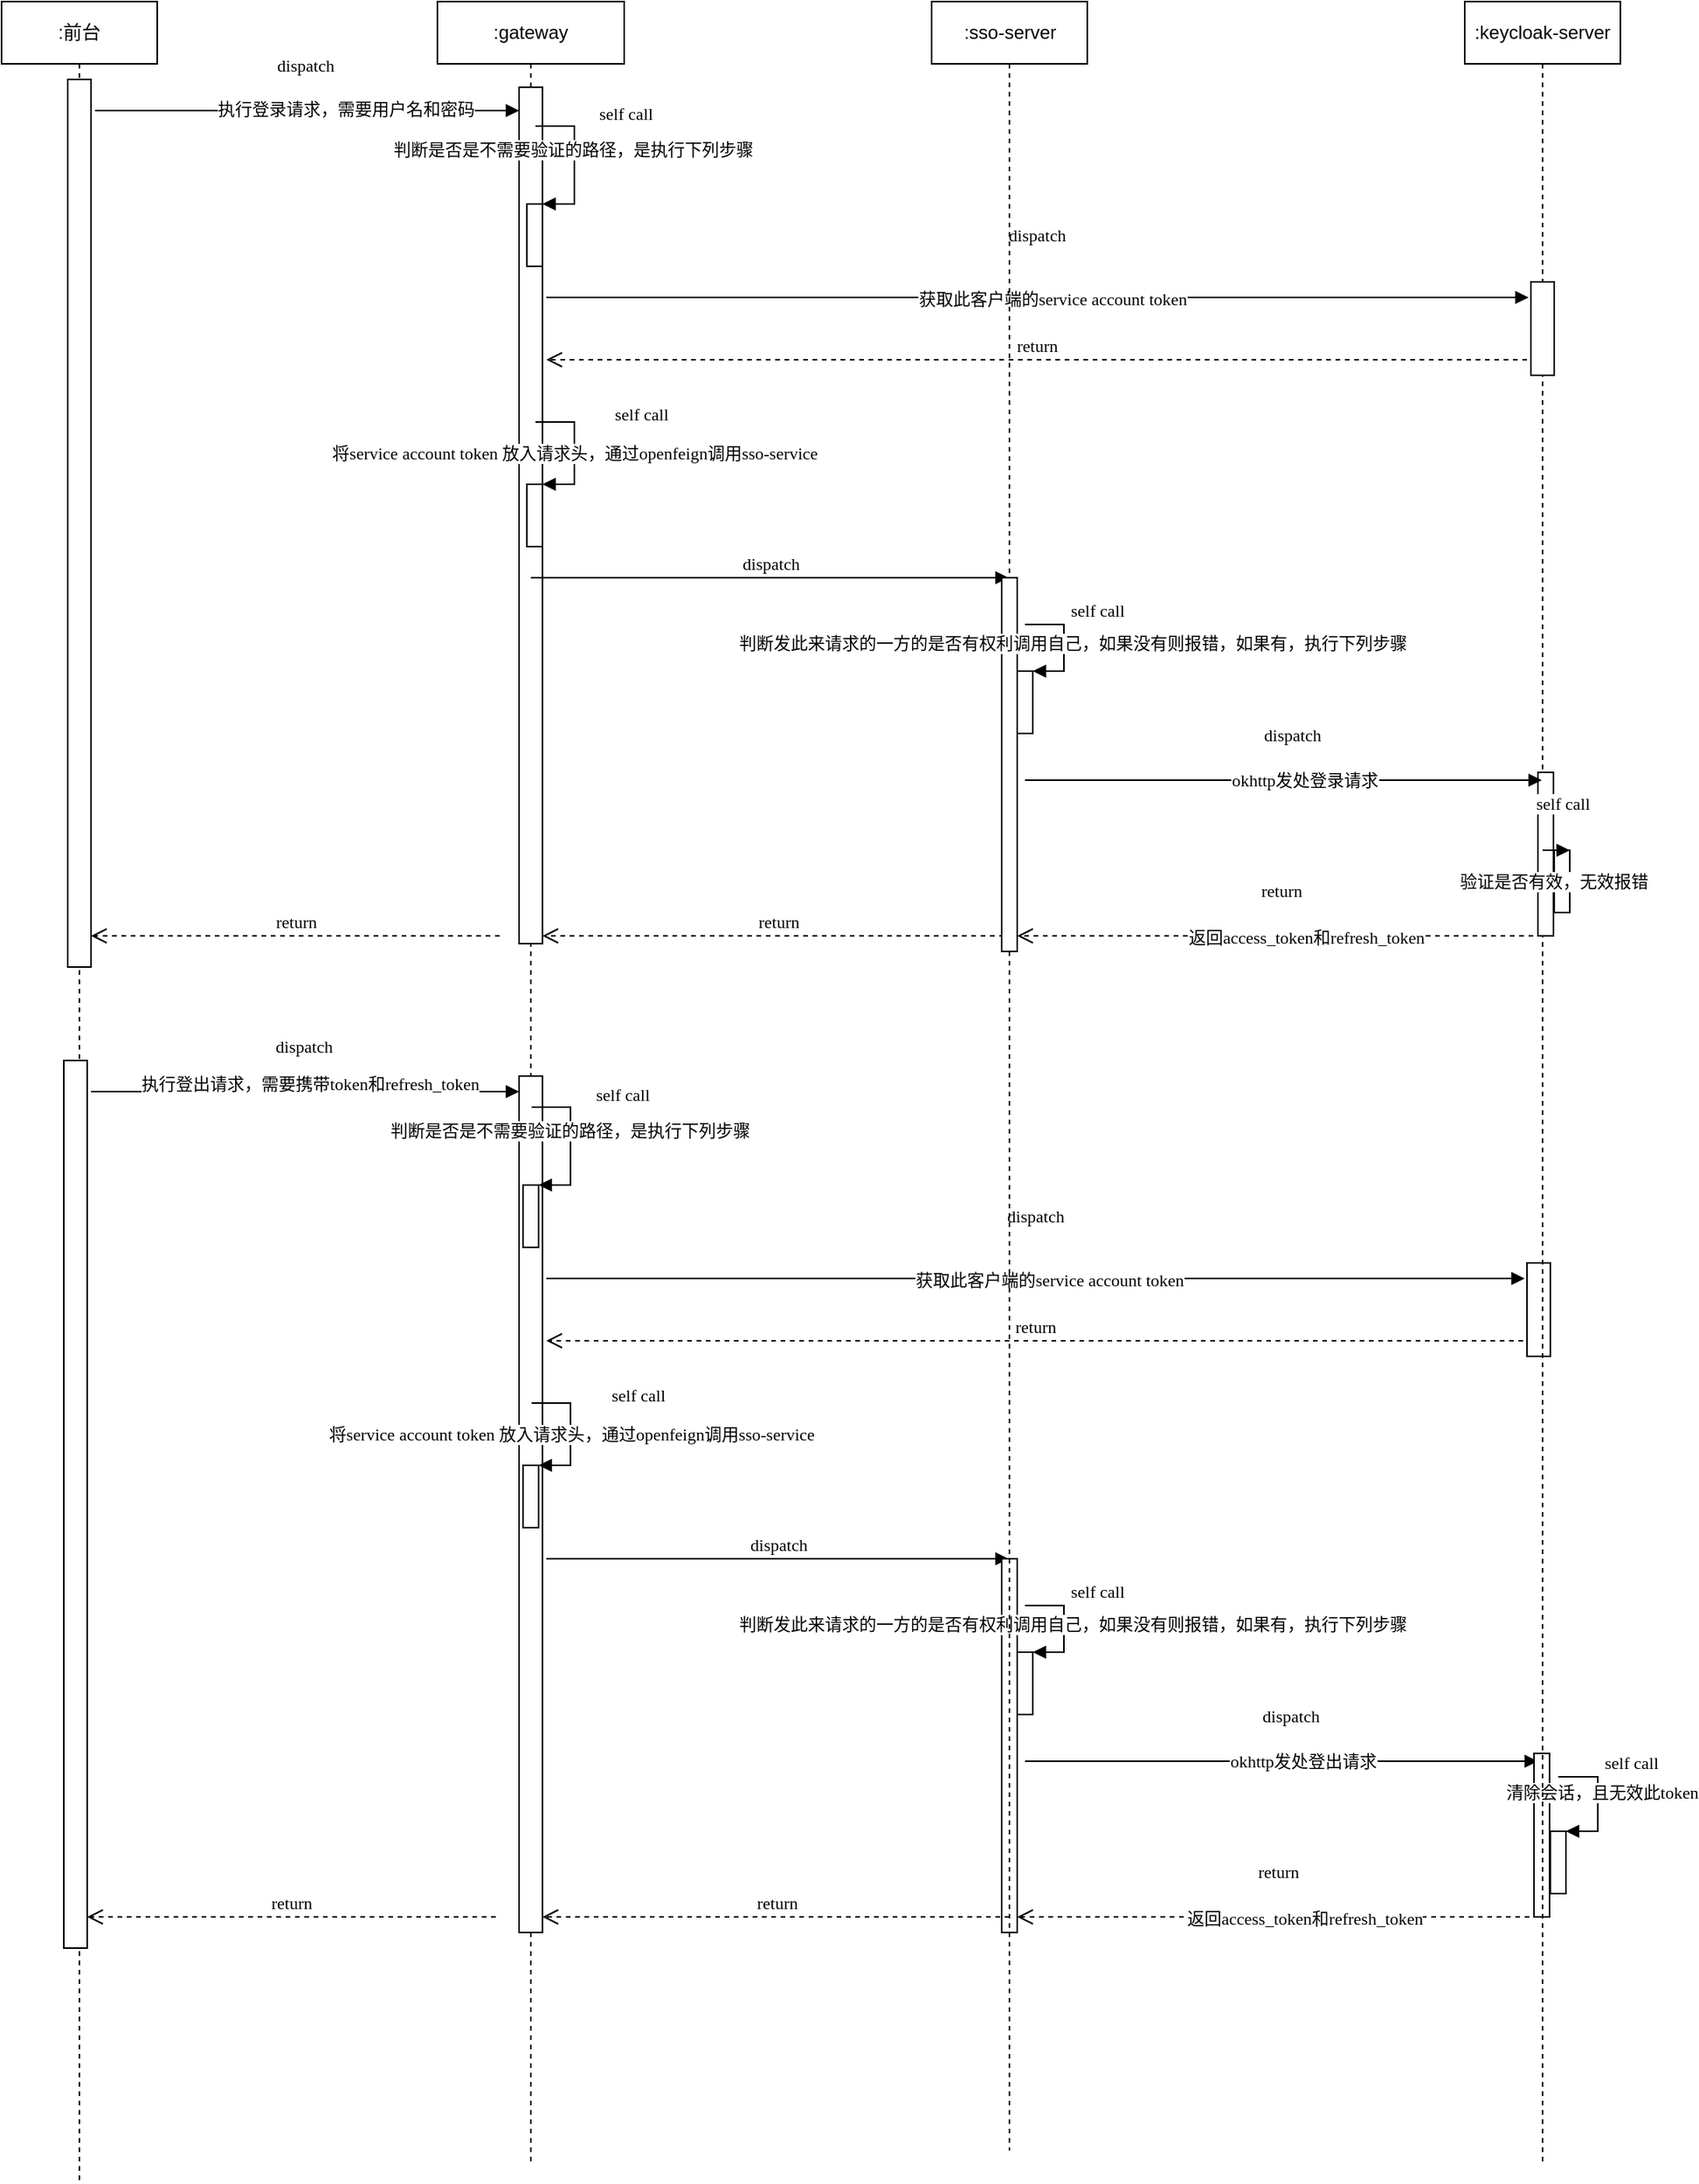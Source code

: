 <mxfile version="14.1.9" type="github">
  <diagram id="2YiFPJz1SB312BxSUlOT" name="Page-1">
    <mxGraphModel dx="1422" dy="762" grid="1" gridSize="10" guides="1" tooltips="1" connect="1" arrows="1" fold="1" page="1" pageScale="1" pageWidth="827" pageHeight="1169" math="0" shadow="0">
      <root>
        <mxCell id="0" />
        <mxCell id="1" parent="0" />
        <mxCell id="nPhlUC0xSRW4TfiQstkK-1" value=":前台" style="shape=umlLifeline;perimeter=lifelinePerimeter;whiteSpace=wrap;html=1;container=1;collapsible=0;recursiveResize=0;outlineConnect=0;" parent="1" vertex="1">
          <mxGeometry x="20" width="100" height="1400" as="geometry" />
        </mxCell>
        <mxCell id="IG3FBpjwl3Gu4T_X83VF-15" value="dispatch" style="html=1;verticalAlign=bottom;endArrow=block;fontFamily=Verdana;" parent="nPhlUC0xSRW4TfiQstkK-1" target="IG3FBpjwl3Gu4T_X83VF-5" edge="1">
          <mxGeometry x="-0.009" y="20" width="80" relative="1" as="geometry">
            <mxPoint x="60" y="70" as="sourcePoint" />
            <mxPoint x="140" y="70" as="targetPoint" />
            <mxPoint as="offset" />
          </mxGeometry>
        </mxCell>
        <mxCell id="IG3FBpjwl3Gu4T_X83VF-17" value="执行登录请求，需要用户名和密码" style="edgeLabel;html=1;align=center;verticalAlign=middle;resizable=0;points=[];fontFamily=Verdana;" parent="IG3FBpjwl3Gu4T_X83VF-15" vertex="1" connectable="0">
          <mxGeometry x="0.18" y="1" relative="1" as="geometry">
            <mxPoint as="offset" />
          </mxGeometry>
        </mxCell>
        <mxCell id="IG3FBpjwl3Gu4T_X83VF-1" value="" style="html=1;points=[];perimeter=orthogonalPerimeter;" parent="nPhlUC0xSRW4TfiQstkK-1" vertex="1">
          <mxGeometry x="42.5" y="50" width="15" height="570" as="geometry" />
        </mxCell>
        <mxCell id="IG3FBpjwl3Gu4T_X83VF-4" value=":gateway" style="shape=umlLifeline;perimeter=lifelinePerimeter;whiteSpace=wrap;html=1;container=1;collapsible=0;recursiveResize=0;outlineConnect=0;" parent="1" vertex="1">
          <mxGeometry x="300" width="120" height="1390" as="geometry" />
        </mxCell>
        <mxCell id="IG3FBpjwl3Gu4T_X83VF-5" value="" style="html=1;points=[];perimeter=orthogonalPerimeter;" parent="IG3FBpjwl3Gu4T_X83VF-4" vertex="1">
          <mxGeometry x="52.5" y="55" width="15" height="550" as="geometry" />
        </mxCell>
        <mxCell id="IG3FBpjwl3Gu4T_X83VF-28" value="" style="html=1;points=[];perimeter=orthogonalPerimeter;fontFamily=Verdana;" parent="IG3FBpjwl3Gu4T_X83VF-4" vertex="1">
          <mxGeometry x="57.5" y="130" width="10" height="40" as="geometry" />
        </mxCell>
        <mxCell id="IG3FBpjwl3Gu4T_X83VF-29" value="self call" style="edgeStyle=orthogonalEdgeStyle;html=1;align=left;spacingLeft=2;endArrow=block;rounded=0;entryX=1;entryY=0;fontFamily=Verdana;" parent="IG3FBpjwl3Gu4T_X83VF-4" target="IG3FBpjwl3Gu4T_X83VF-28" edge="1">
          <mxGeometry x="-0.231" y="23" relative="1" as="geometry">
            <mxPoint x="63" y="80" as="sourcePoint" />
            <Array as="points">
              <mxPoint x="88" y="80" />
            </Array>
            <mxPoint x="-11" y="-20" as="offset" />
          </mxGeometry>
        </mxCell>
        <mxCell id="IG3FBpjwl3Gu4T_X83VF-31" value="判断是否是不需要验证的路径，是执行下列步骤" style="edgeLabel;html=1;align=center;verticalAlign=middle;resizable=0;points=[];fontFamily=Verdana;" parent="IG3FBpjwl3Gu4T_X83VF-29" vertex="1" connectable="0">
          <mxGeometry x="-0.161" y="-1" relative="1" as="geometry">
            <mxPoint as="offset" />
          </mxGeometry>
        </mxCell>
        <mxCell id="IG3FBpjwl3Gu4T_X83VF-32" value="dispatch" style="html=1;verticalAlign=bottom;endArrow=block;fontFamily=Verdana;" parent="IG3FBpjwl3Gu4T_X83VF-4" edge="1">
          <mxGeometry x="-0.002" y="31" width="80" relative="1" as="geometry">
            <mxPoint x="70" y="190" as="sourcePoint" />
            <mxPoint x="701" y="190" as="targetPoint" />
            <mxPoint as="offset" />
          </mxGeometry>
        </mxCell>
        <mxCell id="IG3FBpjwl3Gu4T_X83VF-33" value="获取此客户端的service account token" style="edgeLabel;html=1;align=center;verticalAlign=middle;resizable=0;points=[];fontFamily=Verdana;" parent="IG3FBpjwl3Gu4T_X83VF-32" vertex="1" connectable="0">
          <mxGeometry x="0.028" y="-1" relative="1" as="geometry">
            <mxPoint as="offset" />
          </mxGeometry>
        </mxCell>
        <mxCell id="IG3FBpjwl3Gu4T_X83VF-35" value="" style="html=1;points=[];perimeter=orthogonalPerimeter;fontFamily=Verdana;" parent="IG3FBpjwl3Gu4T_X83VF-4" vertex="1">
          <mxGeometry x="57.5" y="310" width="10" height="40" as="geometry" />
        </mxCell>
        <mxCell id="IG3FBpjwl3Gu4T_X83VF-36" value="self call" style="edgeStyle=orthogonalEdgeStyle;html=1;align=left;spacingLeft=2;endArrow=block;rounded=0;entryX=1;entryY=0;fontFamily=Verdana;" parent="IG3FBpjwl3Gu4T_X83VF-4" target="IG3FBpjwl3Gu4T_X83VF-35" edge="1">
          <mxGeometry x="-0.231" y="24" relative="1" as="geometry">
            <mxPoint x="68" y="270" as="sourcePoint" />
            <Array as="points">
              <mxPoint x="63" y="270" />
              <mxPoint x="88" y="270" />
              <mxPoint x="88" y="320" />
            </Array>
            <mxPoint x="-2" y="-10" as="offset" />
          </mxGeometry>
        </mxCell>
        <mxCell id="IG3FBpjwl3Gu4T_X83VF-37" value="将service account token 放入请求头，通过openfeign调用sso-service" style="edgeLabel;html=1;align=center;verticalAlign=middle;resizable=0;points=[];fontFamily=Verdana;" parent="IG3FBpjwl3Gu4T_X83VF-36" vertex="1" connectable="0">
          <mxGeometry x="-0.182" relative="1" as="geometry">
            <mxPoint y="12.79" as="offset" />
          </mxGeometry>
        </mxCell>
        <mxCell id="IG3FBpjwl3Gu4T_X83VF-39" value="dispatch" style="html=1;verticalAlign=bottom;endArrow=block;fontFamily=Verdana;" parent="IG3FBpjwl3Gu4T_X83VF-4" target="IG3FBpjwl3Gu4T_X83VF-18" edge="1">
          <mxGeometry width="80" relative="1" as="geometry">
            <mxPoint x="60" y="370" as="sourcePoint" />
            <mxPoint x="140" y="370" as="targetPoint" />
          </mxGeometry>
        </mxCell>
        <mxCell id="IJelXBSJ-IOQ2__WsTzv-2" value="dispatch" style="html=1;verticalAlign=bottom;endArrow=block;fontFamily=Verdana;" edge="1" target="IJelXBSJ-IOQ2__WsTzv-5" parent="IG3FBpjwl3Gu4T_X83VF-4">
          <mxGeometry x="-0.009" y="20" width="80" relative="1" as="geometry">
            <mxPoint x="-222.5" y="700" as="sourcePoint" />
            <mxPoint x="-162.5" y="700" as="targetPoint" />
            <mxPoint as="offset" />
          </mxGeometry>
        </mxCell>
        <mxCell id="IJelXBSJ-IOQ2__WsTzv-3" value="执行登出请求，需要携带token和refresh_token" style="edgeLabel;html=1;align=center;verticalAlign=middle;resizable=0;points=[];fontFamily=Verdana;" vertex="1" connectable="0" parent="IJelXBSJ-IOQ2__WsTzv-2">
          <mxGeometry x="0.18" y="1" relative="1" as="geometry">
            <mxPoint x="-22.5" y="-4" as="offset" />
          </mxGeometry>
        </mxCell>
        <mxCell id="IJelXBSJ-IOQ2__WsTzv-4" value="" style="html=1;points=[];perimeter=orthogonalPerimeter;" vertex="1" parent="IG3FBpjwl3Gu4T_X83VF-4">
          <mxGeometry x="-240" y="680" width="15" height="570" as="geometry" />
        </mxCell>
        <mxCell id="IJelXBSJ-IOQ2__WsTzv-5" value="" style="html=1;points=[];perimeter=orthogonalPerimeter;" vertex="1" parent="IG3FBpjwl3Gu4T_X83VF-4">
          <mxGeometry x="52.5" y="690" width="15" height="550" as="geometry" />
        </mxCell>
        <mxCell id="IJelXBSJ-IOQ2__WsTzv-6" value="" style="html=1;points=[];perimeter=orthogonalPerimeter;fontFamily=Verdana;" vertex="1" parent="IG3FBpjwl3Gu4T_X83VF-4">
          <mxGeometry x="55" y="760" width="10" height="40" as="geometry" />
        </mxCell>
        <mxCell id="IJelXBSJ-IOQ2__WsTzv-7" value="self call" style="edgeStyle=orthogonalEdgeStyle;html=1;align=left;spacingLeft=2;endArrow=block;rounded=0;entryX=1;entryY=0;fontFamily=Verdana;" edge="1" target="IJelXBSJ-IOQ2__WsTzv-6" parent="IG3FBpjwl3Gu4T_X83VF-4">
          <mxGeometry x="-0.231" y="23" relative="1" as="geometry">
            <mxPoint x="60.5" y="710" as="sourcePoint" />
            <Array as="points">
              <mxPoint x="85.5" y="710" />
            </Array>
            <mxPoint x="-11" y="-20" as="offset" />
          </mxGeometry>
        </mxCell>
        <mxCell id="IJelXBSJ-IOQ2__WsTzv-8" value="判断是否是不需要验证的路径，是执行下列步骤" style="edgeLabel;html=1;align=center;verticalAlign=middle;resizable=0;points=[];fontFamily=Verdana;" vertex="1" connectable="0" parent="IJelXBSJ-IOQ2__WsTzv-7">
          <mxGeometry x="-0.161" y="-1" relative="1" as="geometry">
            <mxPoint as="offset" />
          </mxGeometry>
        </mxCell>
        <mxCell id="IJelXBSJ-IOQ2__WsTzv-9" value="dispatch" style="html=1;verticalAlign=bottom;endArrow=block;fontFamily=Verdana;" edge="1" parent="IG3FBpjwl3Gu4T_X83VF-4">
          <mxGeometry x="-0.002" y="31" width="80" relative="1" as="geometry">
            <mxPoint x="70" y="820" as="sourcePoint" />
            <mxPoint x="698.5" y="820" as="targetPoint" />
            <mxPoint as="offset" />
          </mxGeometry>
        </mxCell>
        <mxCell id="IJelXBSJ-IOQ2__WsTzv-10" value="获取此客户端的service account token" style="edgeLabel;html=1;align=center;verticalAlign=middle;resizable=0;points=[];fontFamily=Verdana;" vertex="1" connectable="0" parent="IJelXBSJ-IOQ2__WsTzv-9">
          <mxGeometry x="0.028" y="-1" relative="1" as="geometry">
            <mxPoint as="offset" />
          </mxGeometry>
        </mxCell>
        <mxCell id="IJelXBSJ-IOQ2__WsTzv-11" value="" style="html=1;points=[];perimeter=orthogonalPerimeter;fontFamily=Verdana;" vertex="1" parent="IG3FBpjwl3Gu4T_X83VF-4">
          <mxGeometry x="55" y="940" width="10" height="40" as="geometry" />
        </mxCell>
        <mxCell id="IJelXBSJ-IOQ2__WsTzv-12" value="self call" style="edgeStyle=orthogonalEdgeStyle;html=1;align=left;spacingLeft=2;endArrow=block;rounded=0;entryX=1;entryY=0;fontFamily=Verdana;" edge="1" target="IJelXBSJ-IOQ2__WsTzv-11" parent="IG3FBpjwl3Gu4T_X83VF-4">
          <mxGeometry x="-0.231" y="24" relative="1" as="geometry">
            <mxPoint x="65.5" y="900" as="sourcePoint" />
            <Array as="points">
              <mxPoint x="60.5" y="900" />
              <mxPoint x="85.5" y="900" />
              <mxPoint x="85.5" y="950" />
            </Array>
            <mxPoint x="-2" y="-10" as="offset" />
          </mxGeometry>
        </mxCell>
        <mxCell id="IJelXBSJ-IOQ2__WsTzv-13" value="将service account token 放入请求头，通过openfeign调用sso-service" style="edgeLabel;html=1;align=center;verticalAlign=middle;resizable=0;points=[];fontFamily=Verdana;" vertex="1" connectable="0" parent="IJelXBSJ-IOQ2__WsTzv-12">
          <mxGeometry x="-0.182" relative="1" as="geometry">
            <mxPoint y="12.79" as="offset" />
          </mxGeometry>
        </mxCell>
        <mxCell id="IJelXBSJ-IOQ2__WsTzv-14" value="dispatch" style="html=1;verticalAlign=bottom;endArrow=block;fontFamily=Verdana;" edge="1" parent="IG3FBpjwl3Gu4T_X83VF-4">
          <mxGeometry width="80" relative="1" as="geometry">
            <mxPoint x="70" y="1000" as="sourcePoint" />
            <mxPoint x="367" y="1000" as="targetPoint" />
          </mxGeometry>
        </mxCell>
        <mxCell id="IJelXBSJ-IOQ2__WsTzv-15" value="" style="html=1;points=[];perimeter=orthogonalPerimeter;fontFamily=Verdana;" vertex="1" parent="IG3FBpjwl3Gu4T_X83VF-4">
          <mxGeometry x="362.5" y="1000" width="10" height="240" as="geometry" />
        </mxCell>
        <mxCell id="IJelXBSJ-IOQ2__WsTzv-16" value="" style="html=1;points=[];perimeter=orthogonalPerimeter;fontFamily=Verdana;" vertex="1" parent="IG3FBpjwl3Gu4T_X83VF-4">
          <mxGeometry x="372.5" y="1060" width="10" height="40" as="geometry" />
        </mxCell>
        <mxCell id="IJelXBSJ-IOQ2__WsTzv-17" value="self call" style="edgeStyle=orthogonalEdgeStyle;html=1;align=left;spacingLeft=2;endArrow=block;rounded=0;entryX=1;entryY=0;fontFamily=Verdana;" edge="1" target="IJelXBSJ-IOQ2__WsTzv-16" parent="IG3FBpjwl3Gu4T_X83VF-4">
          <mxGeometry x="-0.231" y="-10" relative="1" as="geometry">
            <mxPoint x="382.5" y="1030" as="sourcePoint" />
            <Array as="points">
              <mxPoint x="377.5" y="1030" />
              <mxPoint x="402.5" y="1030" />
              <mxPoint x="402.5" y="1060" />
            </Array>
            <mxPoint x="10" y="-10" as="offset" />
          </mxGeometry>
        </mxCell>
        <mxCell id="IJelXBSJ-IOQ2__WsTzv-18" value="判断发此来请求的一方的是否有权利调用自己，如果没有则报错，如果有，执行下列步骤" style="edgeLabel;html=1;align=center;verticalAlign=middle;resizable=0;points=[];fontFamily=Verdana;" vertex="1" connectable="0" parent="IJelXBSJ-IOQ2__WsTzv-17">
          <mxGeometry x="-0.193" relative="1" as="geometry">
            <mxPoint x="5" y="8.79" as="offset" />
          </mxGeometry>
        </mxCell>
        <mxCell id="IJelXBSJ-IOQ2__WsTzv-19" value="dispatch" style="html=1;verticalAlign=bottom;endArrow=block;fontFamily=Verdana;" edge="1" parent="IG3FBpjwl3Gu4T_X83VF-4">
          <mxGeometry x="0.032" y="20" width="80" relative="1" as="geometry">
            <mxPoint x="377.5" y="1130" as="sourcePoint" />
            <mxPoint x="707" y="1130" as="targetPoint" />
            <mxPoint as="offset" />
          </mxGeometry>
        </mxCell>
        <mxCell id="IJelXBSJ-IOQ2__WsTzv-20" value="okhttp发处登出请求" style="edgeLabel;html=1;align=center;verticalAlign=middle;resizable=0;points=[];fontFamily=Verdana;" vertex="1" connectable="0" parent="IJelXBSJ-IOQ2__WsTzv-19">
          <mxGeometry x="0.082" relative="1" as="geometry">
            <mxPoint as="offset" />
          </mxGeometry>
        </mxCell>
        <mxCell id="IJelXBSJ-IOQ2__WsTzv-21" value="" style="html=1;points=[];perimeter=orthogonalPerimeter;" vertex="1" parent="IG3FBpjwl3Gu4T_X83VF-4">
          <mxGeometry x="700" y="810" width="15" height="60" as="geometry" />
        </mxCell>
        <mxCell id="IJelXBSJ-IOQ2__WsTzv-22" value="" style="html=1;points=[];perimeter=orthogonalPerimeter;fontFamily=Verdana;" vertex="1" parent="IG3FBpjwl3Gu4T_X83VF-4">
          <mxGeometry x="704.5" y="1125" width="10" height="105" as="geometry" />
        </mxCell>
        <mxCell id="IJelXBSJ-IOQ2__WsTzv-23" value="" style="html=1;points=[];perimeter=orthogonalPerimeter;fontFamily=Verdana;" vertex="1" parent="IG3FBpjwl3Gu4T_X83VF-4">
          <mxGeometry x="715" y="1175" width="10" height="40" as="geometry" />
        </mxCell>
        <mxCell id="IJelXBSJ-IOQ2__WsTzv-24" value="self call" style="edgeStyle=orthogonalEdgeStyle;html=1;align=left;spacingLeft=2;endArrow=block;rounded=0;entryX=1;entryY=0;fontFamily=Verdana;" edge="1" target="IJelXBSJ-IOQ2__WsTzv-23" parent="IG3FBpjwl3Gu4T_X83VF-4">
          <mxGeometry x="-0.232" y="15" relative="1" as="geometry">
            <mxPoint x="720" y="1140" as="sourcePoint" />
            <Array as="points">
              <mxPoint x="745.5" y="1140" />
              <mxPoint x="745.5" y="1175" />
            </Array>
            <mxPoint x="-15" y="-15" as="offset" />
          </mxGeometry>
        </mxCell>
        <mxCell id="IJelXBSJ-IOQ2__WsTzv-25" value="清除会话，且无效此token" style="edgeLabel;html=1;align=center;verticalAlign=middle;resizable=0;points=[];fontFamily=Verdana;" vertex="1" connectable="0" parent="IJelXBSJ-IOQ2__WsTzv-24">
          <mxGeometry x="-0.22" y="2" relative="1" as="geometry">
            <mxPoint y="3.5" as="offset" />
          </mxGeometry>
        </mxCell>
        <mxCell id="IJelXBSJ-IOQ2__WsTzv-26" value="return" style="html=1;verticalAlign=bottom;endArrow=open;dashed=1;endSize=8;fontFamily=Verdana;" edge="1" parent="IG3FBpjwl3Gu4T_X83VF-4">
          <mxGeometry relative="1" as="geometry">
            <mxPoint x="697.5" y="860" as="sourcePoint" />
            <mxPoint x="70" y="860" as="targetPoint" />
          </mxGeometry>
        </mxCell>
        <mxCell id="IJelXBSJ-IOQ2__WsTzv-27" value="return" style="html=1;verticalAlign=bottom;endArrow=open;dashed=1;endSize=8;fontFamily=Verdana;" edge="1" target="IJelXBSJ-IOQ2__WsTzv-15" parent="IG3FBpjwl3Gu4T_X83VF-4">
          <mxGeometry x="-0.001" y="-20" relative="1" as="geometry">
            <mxPoint x="707.5" y="1230" as="sourcePoint" />
            <mxPoint x="377.5" y="1230" as="targetPoint" />
            <mxPoint as="offset" />
          </mxGeometry>
        </mxCell>
        <mxCell id="IJelXBSJ-IOQ2__WsTzv-28" value="返回access_token和refresh_token" style="edgeLabel;html=1;align=center;verticalAlign=middle;resizable=0;points=[];fontFamily=Verdana;" vertex="1" connectable="0" parent="IJelXBSJ-IOQ2__WsTzv-27">
          <mxGeometry x="-0.1" y="1" relative="1" as="geometry">
            <mxPoint as="offset" />
          </mxGeometry>
        </mxCell>
        <mxCell id="IJelXBSJ-IOQ2__WsTzv-29" value="return" style="html=1;verticalAlign=bottom;endArrow=open;dashed=1;endSize=8;fontFamily=Verdana;" edge="1" target="IJelXBSJ-IOQ2__WsTzv-5" parent="IG3FBpjwl3Gu4T_X83VF-4">
          <mxGeometry relative="1" as="geometry">
            <mxPoint x="367.5" y="1230" as="sourcePoint" />
            <mxPoint x="287.5" y="1230" as="targetPoint" />
          </mxGeometry>
        </mxCell>
        <mxCell id="IJelXBSJ-IOQ2__WsTzv-30" value="return" style="html=1;verticalAlign=bottom;endArrow=open;dashed=1;endSize=8;fontFamily=Verdana;" edge="1" target="IJelXBSJ-IOQ2__WsTzv-4" parent="IG3FBpjwl3Gu4T_X83VF-4">
          <mxGeometry relative="1" as="geometry">
            <mxPoint x="37.5" y="1230" as="sourcePoint" />
            <mxPoint x="-42.5" y="1230" as="targetPoint" />
          </mxGeometry>
        </mxCell>
        <mxCell id="IG3FBpjwl3Gu4T_X83VF-20" value=":keycloak-server" style="shape=umlLifeline;perimeter=lifelinePerimeter;whiteSpace=wrap;html=1;container=1;collapsible=0;recursiveResize=0;outlineConnect=0;" parent="1" vertex="1">
          <mxGeometry x="960" width="100" height="1390" as="geometry" />
        </mxCell>
        <mxCell id="IG3FBpjwl3Gu4T_X83VF-21" value="" style="html=1;points=[];perimeter=orthogonalPerimeter;" parent="IG3FBpjwl3Gu4T_X83VF-20" vertex="1">
          <mxGeometry x="42.5" y="180" width="15" height="60" as="geometry" />
        </mxCell>
        <mxCell id="IG3FBpjwl3Gu4T_X83VF-45" value="" style="html=1;points=[];perimeter=orthogonalPerimeter;fontFamily=Verdana;" parent="IG3FBpjwl3Gu4T_X83VF-20" vertex="1">
          <mxGeometry x="47" y="495" width="10" height="105" as="geometry" />
        </mxCell>
        <mxCell id="IG3FBpjwl3Gu4T_X83VF-47" value="" style="html=1;points=[];perimeter=orthogonalPerimeter;fontFamily=Verdana;" parent="IG3FBpjwl3Gu4T_X83VF-20" vertex="1">
          <mxGeometry x="57.5" y="545" width="10" height="40" as="geometry" />
        </mxCell>
        <mxCell id="IG3FBpjwl3Gu4T_X83VF-48" value="self call" style="edgeStyle=orthogonalEdgeStyle;html=1;align=left;spacingLeft=2;endArrow=block;rounded=0;entryX=1;entryY=0;fontFamily=Verdana;" parent="IG3FBpjwl3Gu4T_X83VF-20" source="IG3FBpjwl3Gu4T_X83VF-20" target="IG3FBpjwl3Gu4T_X83VF-47" edge="1">
          <mxGeometry x="-0.232" y="15" relative="1" as="geometry">
            <mxPoint x="63" y="515" as="sourcePoint" />
            <Array as="points">
              <mxPoint x="88" y="510" />
              <mxPoint x="88" y="545" />
            </Array>
            <mxPoint x="-15" y="-15" as="offset" />
          </mxGeometry>
        </mxCell>
        <mxCell id="IG3FBpjwl3Gu4T_X83VF-49" value="验证是否有效，无效报错" style="edgeLabel;html=1;align=center;verticalAlign=middle;resizable=0;points=[];fontFamily=Verdana;" parent="IG3FBpjwl3Gu4T_X83VF-48" vertex="1" connectable="0">
          <mxGeometry x="-0.22" y="2" relative="1" as="geometry">
            <mxPoint y="22" as="offset" />
          </mxGeometry>
        </mxCell>
        <mxCell id="IG3FBpjwl3Gu4T_X83VF-34" value="return" style="html=1;verticalAlign=bottom;endArrow=open;dashed=1;endSize=8;fontFamily=Verdana;" parent="1" edge="1">
          <mxGeometry relative="1" as="geometry">
            <mxPoint x="1000" y="230" as="sourcePoint" />
            <mxPoint x="370" y="230" as="targetPoint" />
          </mxGeometry>
        </mxCell>
        <mxCell id="IG3FBpjwl3Gu4T_X83VF-50" value="return" style="html=1;verticalAlign=bottom;endArrow=open;dashed=1;endSize=8;fontFamily=Verdana;" parent="1" target="IG3FBpjwl3Gu4T_X83VF-40" edge="1">
          <mxGeometry x="-0.001" y="-20" relative="1" as="geometry">
            <mxPoint x="1010" y="600" as="sourcePoint" />
            <mxPoint x="680" y="600" as="targetPoint" />
            <mxPoint as="offset" />
          </mxGeometry>
        </mxCell>
        <mxCell id="IG3FBpjwl3Gu4T_X83VF-51" value="返回access_token和refresh_token" style="edgeLabel;html=1;align=center;verticalAlign=middle;resizable=0;points=[];fontFamily=Verdana;" parent="IG3FBpjwl3Gu4T_X83VF-50" vertex="1" connectable="0">
          <mxGeometry x="-0.1" y="1" relative="1" as="geometry">
            <mxPoint as="offset" />
          </mxGeometry>
        </mxCell>
        <mxCell id="IG3FBpjwl3Gu4T_X83VF-52" value="return" style="html=1;verticalAlign=bottom;endArrow=open;dashed=1;endSize=8;fontFamily=Verdana;" parent="1" target="IG3FBpjwl3Gu4T_X83VF-5" edge="1">
          <mxGeometry relative="1" as="geometry">
            <mxPoint x="670" y="600" as="sourcePoint" />
            <mxPoint x="590" y="600" as="targetPoint" />
          </mxGeometry>
        </mxCell>
        <mxCell id="IG3FBpjwl3Gu4T_X83VF-53" value="return" style="html=1;verticalAlign=bottom;endArrow=open;dashed=1;endSize=8;fontFamily=Verdana;" parent="1" target="IG3FBpjwl3Gu4T_X83VF-1" edge="1">
          <mxGeometry relative="1" as="geometry">
            <mxPoint x="340" y="600" as="sourcePoint" />
            <mxPoint x="260" y="600" as="targetPoint" />
          </mxGeometry>
        </mxCell>
        <mxCell id="IG3FBpjwl3Gu4T_X83VF-18" value=":sso-server" style="shape=umlLifeline;perimeter=lifelinePerimeter;whiteSpace=wrap;html=1;container=1;collapsible=0;recursiveResize=0;outlineConnect=0;" parent="1" vertex="1">
          <mxGeometry x="617.5" width="100" height="1380" as="geometry" />
        </mxCell>
        <mxCell id="IG3FBpjwl3Gu4T_X83VF-40" value="" style="html=1;points=[];perimeter=orthogonalPerimeter;fontFamily=Verdana;" parent="IG3FBpjwl3Gu4T_X83VF-18" vertex="1">
          <mxGeometry x="45" y="370" width="10" height="240" as="geometry" />
        </mxCell>
        <mxCell id="IG3FBpjwl3Gu4T_X83VF-41" value="" style="html=1;points=[];perimeter=orthogonalPerimeter;fontFamily=Verdana;" parent="IG3FBpjwl3Gu4T_X83VF-18" vertex="1">
          <mxGeometry x="55" y="430" width="10" height="40" as="geometry" />
        </mxCell>
        <mxCell id="IG3FBpjwl3Gu4T_X83VF-42" value="self call" style="edgeStyle=orthogonalEdgeStyle;html=1;align=left;spacingLeft=2;endArrow=block;rounded=0;entryX=1;entryY=0;fontFamily=Verdana;" parent="IG3FBpjwl3Gu4T_X83VF-18" target="IG3FBpjwl3Gu4T_X83VF-41" edge="1">
          <mxGeometry x="-0.231" y="-10" relative="1" as="geometry">
            <mxPoint x="65" y="400" as="sourcePoint" />
            <Array as="points">
              <mxPoint x="60" y="400" />
              <mxPoint x="85" y="400" />
              <mxPoint x="85" y="430" />
            </Array>
            <mxPoint x="10" y="-10" as="offset" />
          </mxGeometry>
        </mxCell>
        <mxCell id="IG3FBpjwl3Gu4T_X83VF-43" value="判断发此来请求的一方的是否有权利调用自己，如果没有则报错，如果有，执行下列步骤" style="edgeLabel;html=1;align=center;verticalAlign=middle;resizable=0;points=[];fontFamily=Verdana;" parent="IG3FBpjwl3Gu4T_X83VF-42" vertex="1" connectable="0">
          <mxGeometry x="-0.193" relative="1" as="geometry">
            <mxPoint x="5" y="8.79" as="offset" />
          </mxGeometry>
        </mxCell>
        <mxCell id="IG3FBpjwl3Gu4T_X83VF-44" value="dispatch" style="html=1;verticalAlign=bottom;endArrow=block;fontFamily=Verdana;" parent="IG3FBpjwl3Gu4T_X83VF-18" target="IG3FBpjwl3Gu4T_X83VF-20" edge="1">
          <mxGeometry x="0.032" y="20" width="80" relative="1" as="geometry">
            <mxPoint x="60" y="500" as="sourcePoint" />
            <mxPoint x="140" y="500" as="targetPoint" />
            <mxPoint as="offset" />
          </mxGeometry>
        </mxCell>
        <mxCell id="IG3FBpjwl3Gu4T_X83VF-46" value="okhttp发处登录请求" style="edgeLabel;html=1;align=center;verticalAlign=middle;resizable=0;points=[];fontFamily=Verdana;" parent="IG3FBpjwl3Gu4T_X83VF-44" vertex="1" connectable="0">
          <mxGeometry x="0.082" relative="1" as="geometry">
            <mxPoint as="offset" />
          </mxGeometry>
        </mxCell>
      </root>
    </mxGraphModel>
  </diagram>
</mxfile>
